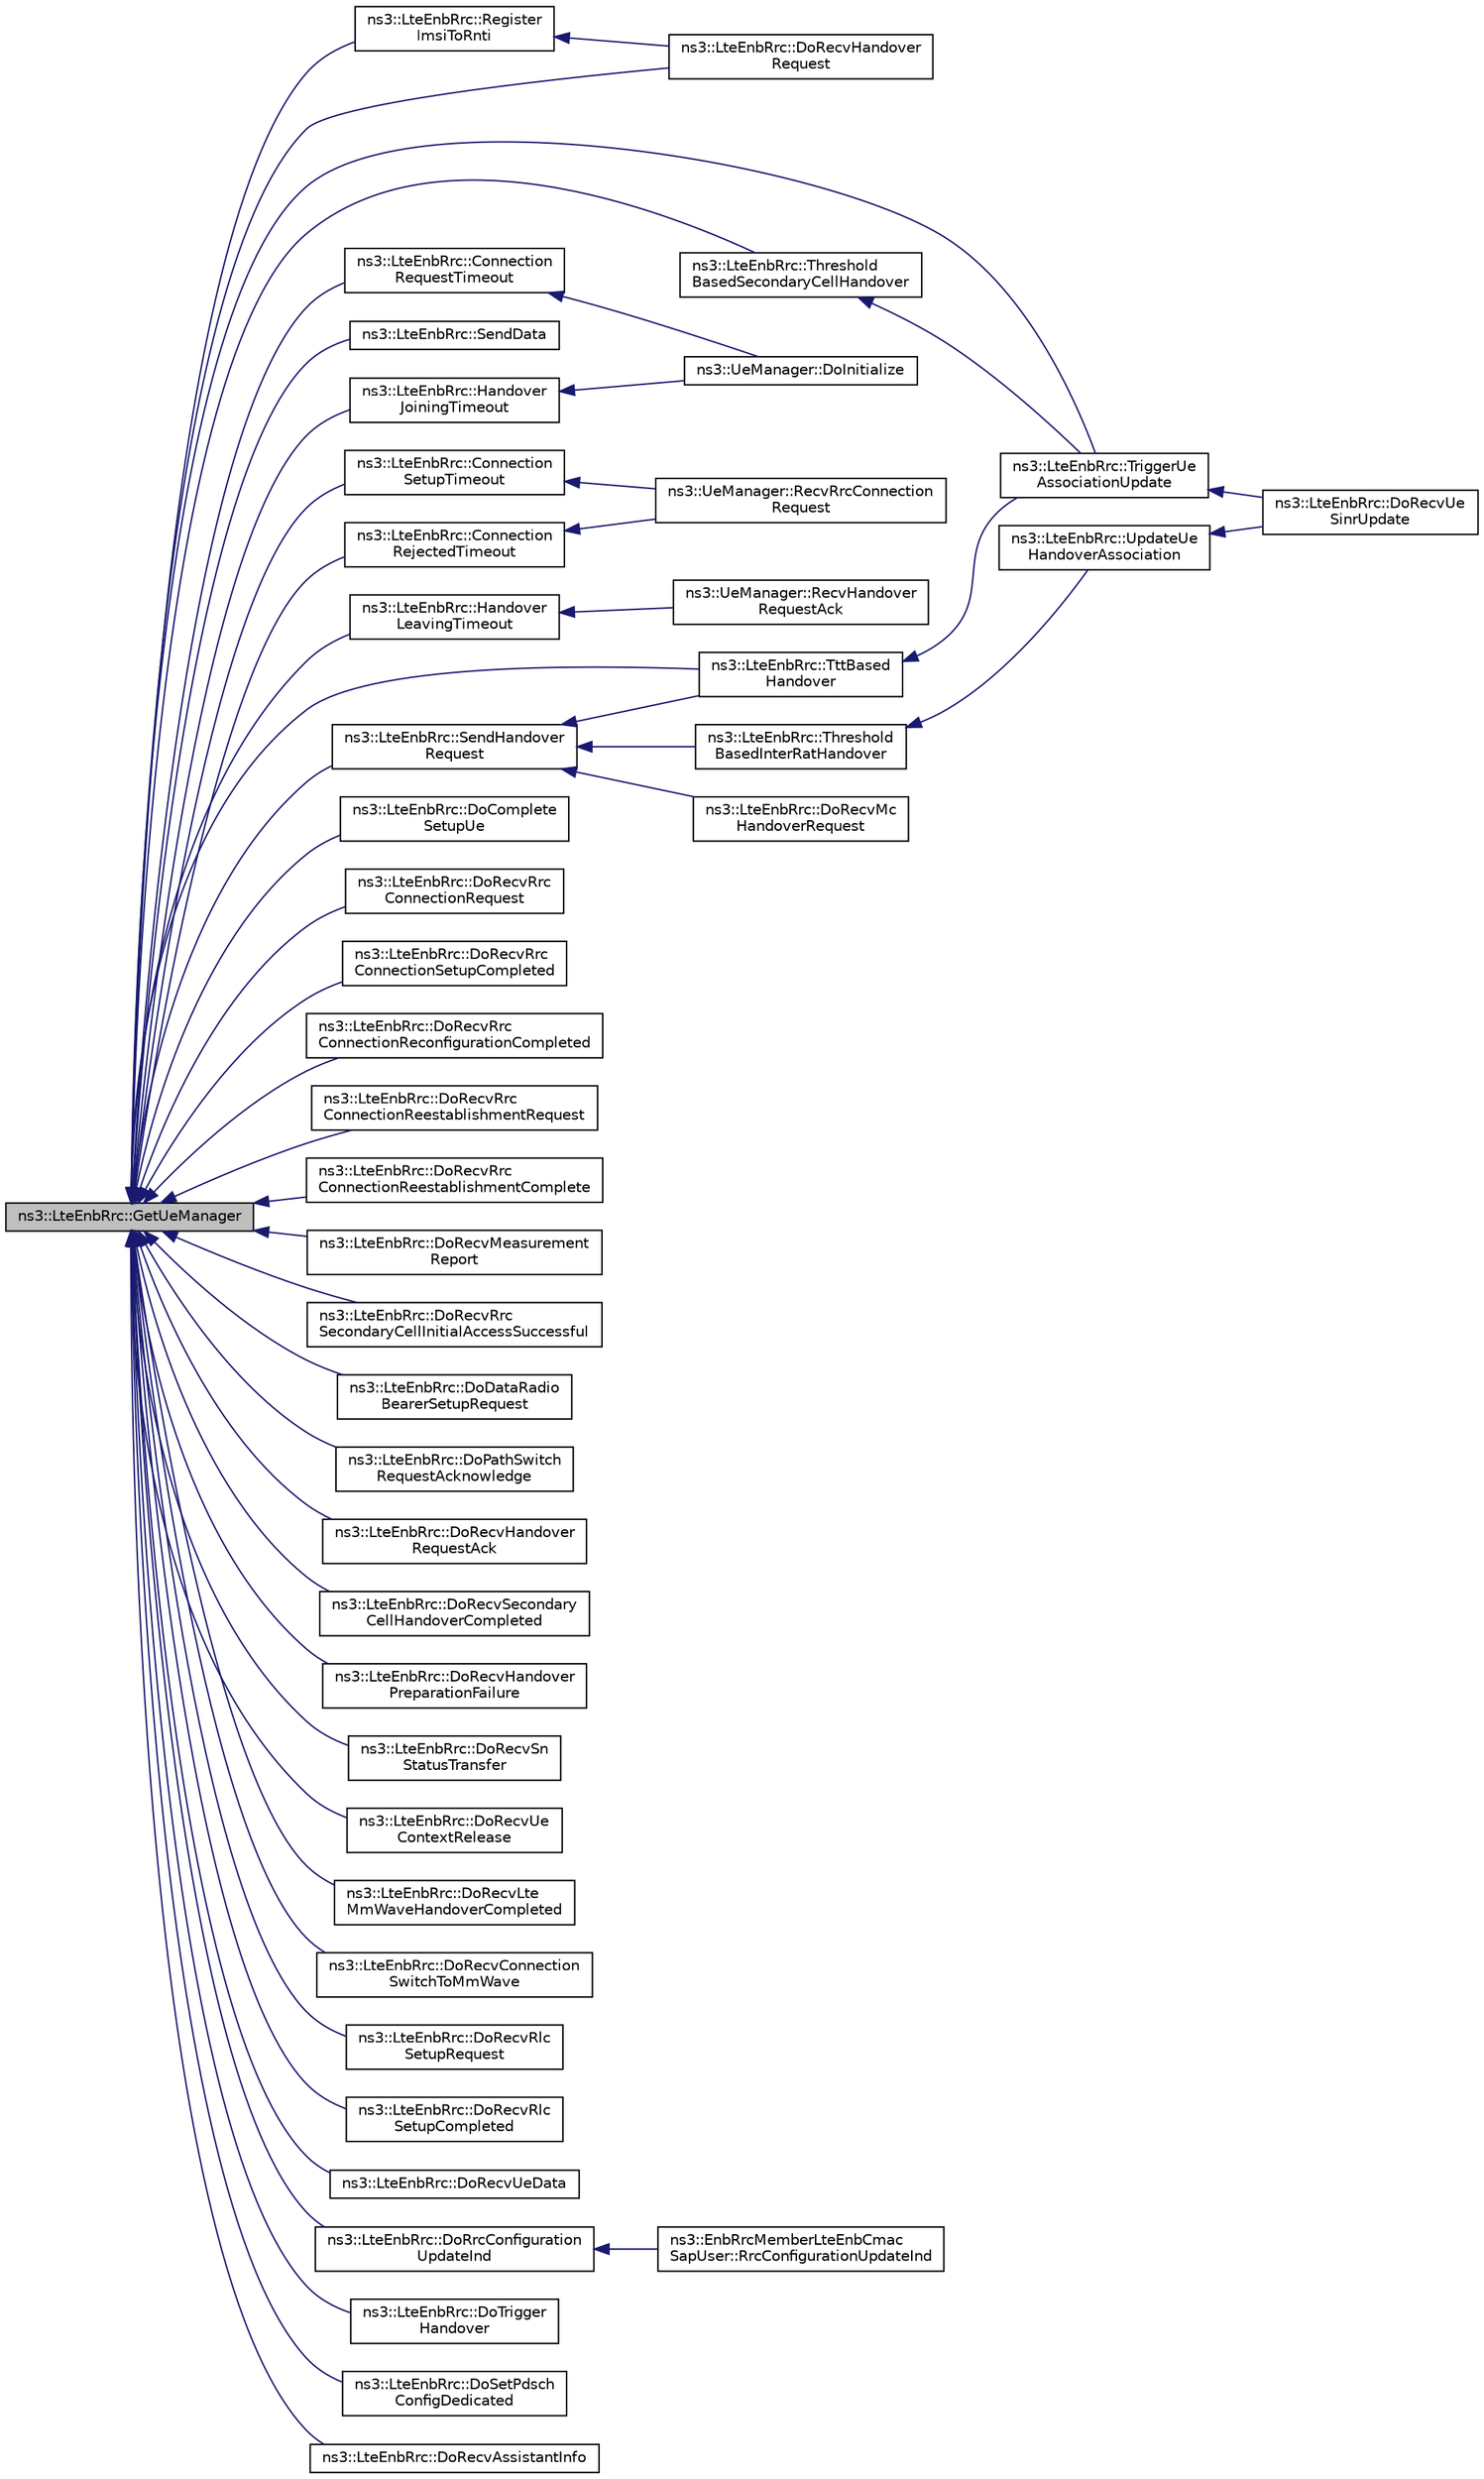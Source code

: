 digraph "ns3::LteEnbRrc::GetUeManager"
{
  edge [fontname="Helvetica",fontsize="10",labelfontname="Helvetica",labelfontsize="10"];
  node [fontname="Helvetica",fontsize="10",shape=record];
  rankdir="LR";
  Node1 [label="ns3::LteEnbRrc::GetUeManager",height=0.2,width=0.4,color="black", fillcolor="grey75", style="filled", fontcolor="black"];
  Node1 -> Node2 [dir="back",color="midnightblue",fontsize="10",style="solid"];
  Node2 [label="ns3::LteEnbRrc::Register\lImsiToRnti",height=0.2,width=0.4,color="black", fillcolor="white", style="filled",URL="$de/d65/classns3_1_1LteEnbRrc.html#a892009f50761e0c6a8c4a8f8fb0860be"];
  Node2 -> Node3 [dir="back",color="midnightblue",fontsize="10",style="solid"];
  Node3 [label="ns3::LteEnbRrc::DoRecvHandover\lRequest",height=0.2,width=0.4,color="black", fillcolor="white", style="filled",URL="$de/d65/classns3_1_1LteEnbRrc.html#a26c697a526a9538f8778481f7cf08906"];
  Node1 -> Node4 [dir="back",color="midnightblue",fontsize="10",style="solid"];
  Node4 [label="ns3::LteEnbRrc::TttBased\lHandover",height=0.2,width=0.4,color="black", fillcolor="white", style="filled",URL="$de/d65/classns3_1_1LteEnbRrc.html#a3f879b8dee06a9daf27e4c1b9f2a9099"];
  Node4 -> Node5 [dir="back",color="midnightblue",fontsize="10",style="solid"];
  Node5 [label="ns3::LteEnbRrc::TriggerUe\lAssociationUpdate",height=0.2,width=0.4,color="black", fillcolor="white", style="filled",URL="$de/d65/classns3_1_1LteEnbRrc.html#a57692ec9ada180d2887bd4273b27b6ef"];
  Node5 -> Node6 [dir="back",color="midnightblue",fontsize="10",style="solid"];
  Node6 [label="ns3::LteEnbRrc::DoRecvUe\lSinrUpdate",height=0.2,width=0.4,color="black", fillcolor="white", style="filled",URL="$de/d65/classns3_1_1LteEnbRrc.html#a115b66a977332492cc0dd6c3703dea2c"];
  Node1 -> Node7 [dir="back",color="midnightblue",fontsize="10",style="solid"];
  Node7 [label="ns3::LteEnbRrc::Threshold\lBasedSecondaryCellHandover",height=0.2,width=0.4,color="black", fillcolor="white", style="filled",URL="$de/d65/classns3_1_1LteEnbRrc.html#a03410d7e5f0a8d10c0d641b7444757a3"];
  Node7 -> Node5 [dir="back",color="midnightblue",fontsize="10",style="solid"];
  Node1 -> Node5 [dir="back",color="midnightblue",fontsize="10",style="solid"];
  Node1 -> Node8 [dir="back",color="midnightblue",fontsize="10",style="solid"];
  Node8 [label="ns3::LteEnbRrc::SendData",height=0.2,width=0.4,color="black", fillcolor="white", style="filled",URL="$de/d65/classns3_1_1LteEnbRrc.html#a374dcac41a9e115b97af5c69c998aabc"];
  Node1 -> Node9 [dir="back",color="midnightblue",fontsize="10",style="solid"];
  Node9 [label="ns3::LteEnbRrc::Connection\lRequestTimeout",height=0.2,width=0.4,color="black", fillcolor="white", style="filled",URL="$de/d65/classns3_1_1LteEnbRrc.html#ad7992d8a886b60ee953879d9b5d37dca"];
  Node9 -> Node10 [dir="back",color="midnightblue",fontsize="10",style="solid"];
  Node10 [label="ns3::UeManager::DoInitialize",height=0.2,width=0.4,color="black", fillcolor="white", style="filled",URL="$de/d99/classns3_1_1UeManager.html#ae7036651fc161b02ede5c77f57a35982"];
  Node1 -> Node11 [dir="back",color="midnightblue",fontsize="10",style="solid"];
  Node11 [label="ns3::LteEnbRrc::Connection\lSetupTimeout",height=0.2,width=0.4,color="black", fillcolor="white", style="filled",URL="$de/d65/classns3_1_1LteEnbRrc.html#ac0af0fbbf09bc66c0ebd5be00c69aa7c"];
  Node11 -> Node12 [dir="back",color="midnightblue",fontsize="10",style="solid"];
  Node12 [label="ns3::UeManager::RecvRrcConnection\lRequest",height=0.2,width=0.4,color="black", fillcolor="white", style="filled",URL="$de/d99/classns3_1_1UeManager.html#af0959818ae542240ccf1caa2b3da19ab",tooltip="Part of the RRC protocol. Implement the LteEnbRrcSapProvider::RecvRrcConnectionRequest interface..."];
  Node1 -> Node13 [dir="back",color="midnightblue",fontsize="10",style="solid"];
  Node13 [label="ns3::LteEnbRrc::Connection\lRejectedTimeout",height=0.2,width=0.4,color="black", fillcolor="white", style="filled",URL="$de/d65/classns3_1_1LteEnbRrc.html#accc2939d256646bf19abd915f13c0d68"];
  Node13 -> Node12 [dir="back",color="midnightblue",fontsize="10",style="solid"];
  Node1 -> Node14 [dir="back",color="midnightblue",fontsize="10",style="solid"];
  Node14 [label="ns3::LteEnbRrc::Handover\lJoiningTimeout",height=0.2,width=0.4,color="black", fillcolor="white", style="filled",URL="$de/d65/classns3_1_1LteEnbRrc.html#a8374075a52ca40290d3f15e253ef94ff"];
  Node14 -> Node10 [dir="back",color="midnightblue",fontsize="10",style="solid"];
  Node1 -> Node15 [dir="back",color="midnightblue",fontsize="10",style="solid"];
  Node15 [label="ns3::LteEnbRrc::Handover\lLeavingTimeout",height=0.2,width=0.4,color="black", fillcolor="white", style="filled",URL="$de/d65/classns3_1_1LteEnbRrc.html#a3ded0535ab2c7f5b1346cf787745d06d"];
  Node15 -> Node16 [dir="back",color="midnightblue",fontsize="10",style="solid"];
  Node16 [label="ns3::UeManager::RecvHandover\lRequestAck",height=0.2,width=0.4,color="black", fillcolor="white", style="filled",URL="$de/d99/classns3_1_1UeManager.html#ad2e93daf91532b0fd263355b2416330d"];
  Node1 -> Node17 [dir="back",color="midnightblue",fontsize="10",style="solid"];
  Node17 [label="ns3::LteEnbRrc::SendHandover\lRequest",height=0.2,width=0.4,color="black", fillcolor="white", style="filled",URL="$de/d65/classns3_1_1LteEnbRrc.html#aafad8f02e2086dafea2bc4b48793a392"];
  Node17 -> Node4 [dir="back",color="midnightblue",fontsize="10",style="solid"];
  Node17 -> Node18 [dir="back",color="midnightblue",fontsize="10",style="solid"];
  Node18 [label="ns3::LteEnbRrc::Threshold\lBasedInterRatHandover",height=0.2,width=0.4,color="black", fillcolor="white", style="filled",URL="$de/d65/classns3_1_1LteEnbRrc.html#aee1650bb9ecb5fca53f1d1f279338345"];
  Node18 -> Node19 [dir="back",color="midnightblue",fontsize="10",style="solid"];
  Node19 [label="ns3::LteEnbRrc::UpdateUe\lHandoverAssociation",height=0.2,width=0.4,color="black", fillcolor="white", style="filled",URL="$de/d65/classns3_1_1LteEnbRrc.html#a132982c39284f927b10b261b17b82a7a"];
  Node19 -> Node6 [dir="back",color="midnightblue",fontsize="10",style="solid"];
  Node17 -> Node20 [dir="back",color="midnightblue",fontsize="10",style="solid"];
  Node20 [label="ns3::LteEnbRrc::DoRecvMc\lHandoverRequest",height=0.2,width=0.4,color="black", fillcolor="white", style="filled",URL="$de/d65/classns3_1_1LteEnbRrc.html#a1726c953eb2ddff7947604a5aed4d958"];
  Node1 -> Node21 [dir="back",color="midnightblue",fontsize="10",style="solid"];
  Node21 [label="ns3::LteEnbRrc::DoComplete\lSetupUe",height=0.2,width=0.4,color="black", fillcolor="white", style="filled",URL="$de/d65/classns3_1_1LteEnbRrc.html#a5ae8407cd2f557ebf8c610baf3653adf",tooltip="Part of the RRC protocol. Forwarding LteEnbRrcSapProvider::CompleteSetupUe interface to UeManager::Co..."];
  Node1 -> Node22 [dir="back",color="midnightblue",fontsize="10",style="solid"];
  Node22 [label="ns3::LteEnbRrc::DoRecvRrc\lConnectionRequest",height=0.2,width=0.4,color="black", fillcolor="white", style="filled",URL="$de/d65/classns3_1_1LteEnbRrc.html#a1fd16795c1b18234a84a70c4881882f5",tooltip="Part of the RRC protocol. Forwarding LteEnbRrcSapProvider::RecvRrcConnectionRequest interface to UeMa..."];
  Node1 -> Node23 [dir="back",color="midnightblue",fontsize="10",style="solid"];
  Node23 [label="ns3::LteEnbRrc::DoRecvRrc\lConnectionSetupCompleted",height=0.2,width=0.4,color="black", fillcolor="white", style="filled",URL="$de/d65/classns3_1_1LteEnbRrc.html#acac9340fedd06f6be22233e20f62a7f0",tooltip="Part of the RRC protocol. Forwarding LteEnbRrcSapProvider::RecvRrcConnectionSetupCompleted interface ..."];
  Node1 -> Node24 [dir="back",color="midnightblue",fontsize="10",style="solid"];
  Node24 [label="ns3::LteEnbRrc::DoRecvRrc\lConnectionReconfigurationCompleted",height=0.2,width=0.4,color="black", fillcolor="white", style="filled",URL="$de/d65/classns3_1_1LteEnbRrc.html#aa25f7c5ee3ea60f4c53b2c9a5c323c56",tooltip="Part of the RRC protocol. Forwarding LteEnbRrcSapProvider::RecvRrcConnectionReconfigurationCompleted ..."];
  Node1 -> Node25 [dir="back",color="midnightblue",fontsize="10",style="solid"];
  Node25 [label="ns3::LteEnbRrc::DoRecvRrc\lConnectionReestablishmentRequest",height=0.2,width=0.4,color="black", fillcolor="white", style="filled",URL="$de/d65/classns3_1_1LteEnbRrc.html#ac042104d340786e0e2b84a1c1c46c957",tooltip="Part of the RRC protocol. Forwarding LteEnbRrcSapProvider::RecvRrcConnectionReestablishmentRequest in..."];
  Node1 -> Node26 [dir="back",color="midnightblue",fontsize="10",style="solid"];
  Node26 [label="ns3::LteEnbRrc::DoRecvRrc\lConnectionReestablishmentComplete",height=0.2,width=0.4,color="black", fillcolor="white", style="filled",URL="$de/d65/classns3_1_1LteEnbRrc.html#a887fb569bcde2697903db31fa9e8bbdc",tooltip="Part of the RRC protocol. Forwarding LteEnbRrcSapProvider::RecvRrcConnectionReestablishmentComplete i..."];
  Node1 -> Node27 [dir="back",color="midnightblue",fontsize="10",style="solid"];
  Node27 [label="ns3::LteEnbRrc::DoRecvMeasurement\lReport",height=0.2,width=0.4,color="black", fillcolor="white", style="filled",URL="$de/d65/classns3_1_1LteEnbRrc.html#a433972776d2b321dd83a3e5c94be7002",tooltip="Part of the RRC protocol. Forwarding LteEnbRrcSapProvider::RecvMeasurementReport interface to UeManag..."];
  Node1 -> Node28 [dir="back",color="midnightblue",fontsize="10",style="solid"];
  Node28 [label="ns3::LteEnbRrc::DoRecvRrc\lSecondaryCellInitialAccessSuccessful",height=0.2,width=0.4,color="black", fillcolor="white", style="filled",URL="$de/d65/classns3_1_1LteEnbRrc.html#ae6bc0498d03b3f204657037faa6581bb"];
  Node1 -> Node29 [dir="back",color="midnightblue",fontsize="10",style="solid"];
  Node29 [label="ns3::LteEnbRrc::DoDataRadio\lBearerSetupRequest",height=0.2,width=0.4,color="black", fillcolor="white", style="filled",URL="$de/d65/classns3_1_1LteEnbRrc.html#aec504e23b4981dbd0cf99fb55012322b"];
  Node1 -> Node30 [dir="back",color="midnightblue",fontsize="10",style="solid"];
  Node30 [label="ns3::LteEnbRrc::DoPathSwitch\lRequestAcknowledge",height=0.2,width=0.4,color="black", fillcolor="white", style="filled",URL="$de/d65/classns3_1_1LteEnbRrc.html#a6e0fa9675862b025049ef08d9dcf3282"];
  Node1 -> Node3 [dir="back",color="midnightblue",fontsize="10",style="solid"];
  Node1 -> Node31 [dir="back",color="midnightblue",fontsize="10",style="solid"];
  Node31 [label="ns3::LteEnbRrc::DoRecvHandover\lRequestAck",height=0.2,width=0.4,color="black", fillcolor="white", style="filled",URL="$de/d65/classns3_1_1LteEnbRrc.html#a4c1952a043aeb77e79ac2b73b2f86662"];
  Node1 -> Node32 [dir="back",color="midnightblue",fontsize="10",style="solid"];
  Node32 [label="ns3::LteEnbRrc::DoRecvSecondary\lCellHandoverCompleted",height=0.2,width=0.4,color="black", fillcolor="white", style="filled",URL="$de/d65/classns3_1_1LteEnbRrc.html#a0e867434fe0f47979e7dc1a35f5d37cc"];
  Node1 -> Node33 [dir="back",color="midnightblue",fontsize="10",style="solid"];
  Node33 [label="ns3::LteEnbRrc::DoRecvHandover\lPreparationFailure",height=0.2,width=0.4,color="black", fillcolor="white", style="filled",URL="$de/d65/classns3_1_1LteEnbRrc.html#aa58714c1ca8f2d8a55709aa62fe9a3c3"];
  Node1 -> Node34 [dir="back",color="midnightblue",fontsize="10",style="solid"];
  Node34 [label="ns3::LteEnbRrc::DoRecvSn\lStatusTransfer",height=0.2,width=0.4,color="black", fillcolor="white", style="filled",URL="$de/d65/classns3_1_1LteEnbRrc.html#a262e99f877e578fb806fcf4df3f75f5d"];
  Node1 -> Node35 [dir="back",color="midnightblue",fontsize="10",style="solid"];
  Node35 [label="ns3::LteEnbRrc::DoRecvUe\lContextRelease",height=0.2,width=0.4,color="black", fillcolor="white", style="filled",URL="$de/d65/classns3_1_1LteEnbRrc.html#acd8dc1935301185b71e736d04128d1fd"];
  Node1 -> Node36 [dir="back",color="midnightblue",fontsize="10",style="solid"];
  Node36 [label="ns3::LteEnbRrc::DoRecvLte\lMmWaveHandoverCompleted",height=0.2,width=0.4,color="black", fillcolor="white", style="filled",URL="$de/d65/classns3_1_1LteEnbRrc.html#a6fd84f6a43d2f9c030963aa74e3efb2a"];
  Node1 -> Node37 [dir="back",color="midnightblue",fontsize="10",style="solid"];
  Node37 [label="ns3::LteEnbRrc::DoRecvConnection\lSwitchToMmWave",height=0.2,width=0.4,color="black", fillcolor="white", style="filled",URL="$de/d65/classns3_1_1LteEnbRrc.html#a9759cc14ab4b891826d0c896ff905eb4"];
  Node1 -> Node38 [dir="back",color="midnightblue",fontsize="10",style="solid"];
  Node38 [label="ns3::LteEnbRrc::DoRecvRlc\lSetupRequest",height=0.2,width=0.4,color="black", fillcolor="white", style="filled",URL="$de/d65/classns3_1_1LteEnbRrc.html#a03259d4d0c4bfc816ef3c71ca0a84faf"];
  Node1 -> Node39 [dir="back",color="midnightblue",fontsize="10",style="solid"];
  Node39 [label="ns3::LteEnbRrc::DoRecvRlc\lSetupCompleted",height=0.2,width=0.4,color="black", fillcolor="white", style="filled",URL="$de/d65/classns3_1_1LteEnbRrc.html#a26774965bd445cebd9703472d1e87cae"];
  Node1 -> Node40 [dir="back",color="midnightblue",fontsize="10",style="solid"];
  Node40 [label="ns3::LteEnbRrc::DoRecvUeData",height=0.2,width=0.4,color="black", fillcolor="white", style="filled",URL="$de/d65/classns3_1_1LteEnbRrc.html#abede7c6b2afbdc0d38b5fb14e5ac1cdb"];
  Node1 -> Node41 [dir="back",color="midnightblue",fontsize="10",style="solid"];
  Node41 [label="ns3::LteEnbRrc::DoRrcConfiguration\lUpdateInd",height=0.2,width=0.4,color="black", fillcolor="white", style="filled",URL="$de/d65/classns3_1_1LteEnbRrc.html#a88e583e7d72ccdf0367eacfc8ed94490"];
  Node41 -> Node42 [dir="back",color="midnightblue",fontsize="10",style="solid"];
  Node42 [label="ns3::EnbRrcMemberLteEnbCmac\lSapUser::RrcConfigurationUpdateInd",height=0.2,width=0.4,color="black", fillcolor="white", style="filled",URL="$d0/d9a/classns3_1_1EnbRrcMemberLteEnbCmacSapUser.html#a5d77743a714cad5b477f95340c7cd2a6"];
  Node1 -> Node43 [dir="back",color="midnightblue",fontsize="10",style="solid"];
  Node43 [label="ns3::LteEnbRrc::DoTrigger\lHandover",height=0.2,width=0.4,color="black", fillcolor="white", style="filled",URL="$de/d65/classns3_1_1LteEnbRrc.html#af49f5004e84050871c872de398f4defe"];
  Node1 -> Node44 [dir="back",color="midnightblue",fontsize="10",style="solid"];
  Node44 [label="ns3::LteEnbRrc::DoSetPdsch\lConfigDedicated",height=0.2,width=0.4,color="black", fillcolor="white", style="filled",URL="$de/d65/classns3_1_1LteEnbRrc.html#a0e84130f77df4f32f988fe0c513d00da"];
  Node1 -> Node45 [dir="back",color="midnightblue",fontsize="10",style="solid"];
  Node45 [label="ns3::LteEnbRrc::DoRecvAssistantInfo",height=0.2,width=0.4,color="black", fillcolor="white", style="filled",URL="$de/d65/classns3_1_1LteEnbRrc.html#a148d75ce9aa12635f07cd05dacad77a6"];
}
